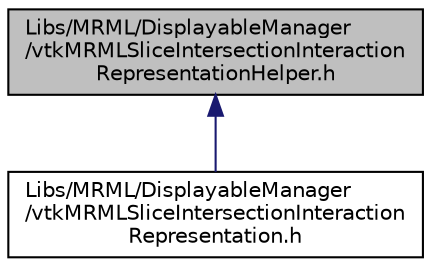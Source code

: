 digraph "Libs/MRML/DisplayableManager/vtkMRMLSliceIntersectionInteractionRepresentationHelper.h"
{
  bgcolor="transparent";
  edge [fontname="Helvetica",fontsize="10",labelfontname="Helvetica",labelfontsize="10"];
  node [fontname="Helvetica",fontsize="10",shape=record];
  Node29 [label="Libs/MRML/DisplayableManager\l/vtkMRMLSliceIntersectionInteraction\lRepresentationHelper.h",height=0.2,width=0.4,color="black", fillcolor="grey75", style="filled", fontcolor="black"];
  Node29 -> Node30 [dir="back",color="midnightblue",fontsize="10",style="solid",fontname="Helvetica"];
  Node30 [label="Libs/MRML/DisplayableManager\l/vtkMRMLSliceIntersectionInteraction\lRepresentation.h",height=0.2,width=0.4,color="black",URL="$vtkMRMLSliceIntersectionInteractionRepresentation_8h.html"];
}
